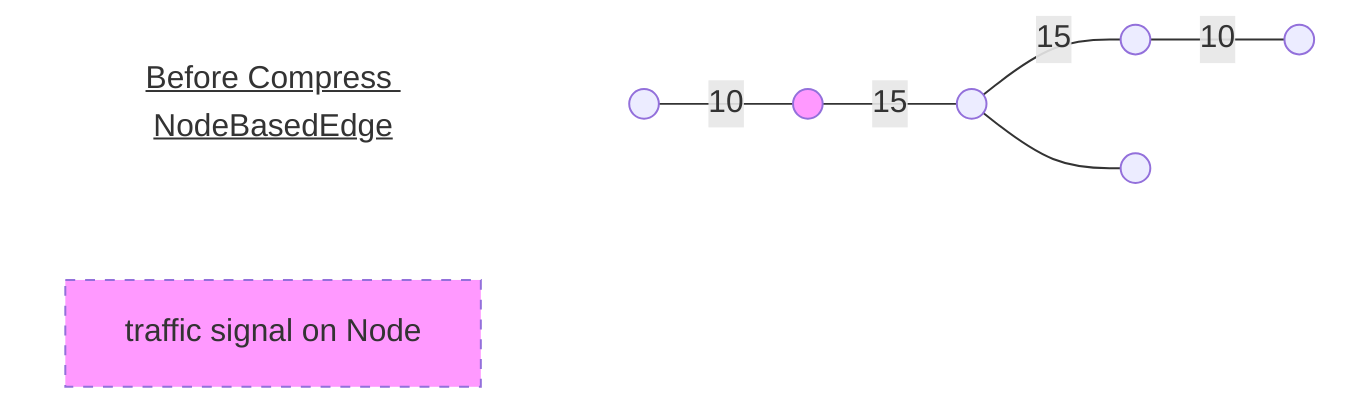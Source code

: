 %% Call below command to convert .mmd to .png
%%  Adjust -w or -H if necessary
%% mmdc -p puppeteer-config.json -i before_compress_nodebasededge.mmd -o before_compress_nodebasededge.mmd.png

%%```mermaid
graph LR
Title[<u>Before Compress NodeBasedEdge</u>]
Title --- Node1(( ))
style Title fill:#FFF,stroke:#FFF
linkStyle 0 stroke:#FFF,stroke-width:0;

Node1 -- 10 --- Node2(( ))
Node2 -- 15 --- Node3(( ))
Node3 -- 15 --- Node4(( ))
Node4 -- 10 --- Node5(( ))

Node3 --- Node7(( ))

style Node2 fill:#f9f

Comment["traffic signal on Node"]
style Comment fill:#f9f,stroke-dasharray: 5, 5

%%```